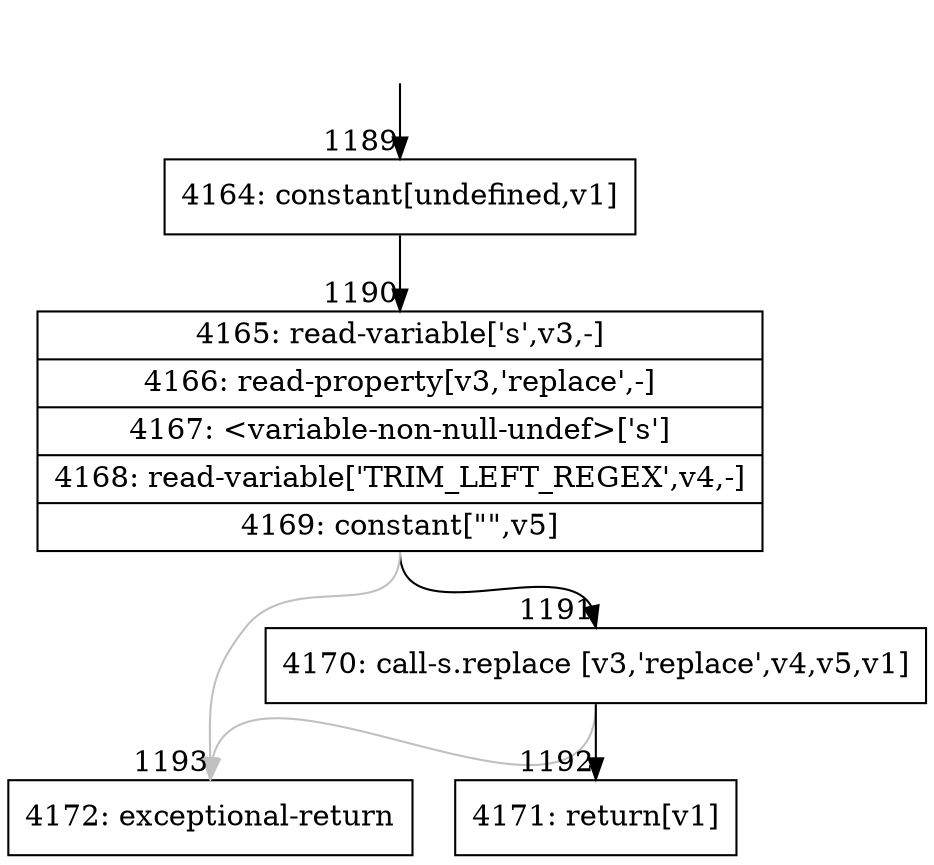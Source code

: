 digraph {
rankdir="TD"
BB_entry63[shape=none,label=""];
BB_entry63 -> BB1189 [tailport=s, headport=n, headlabel="    1189"]
BB1189 [shape=record label="{4164: constant[undefined,v1]}" ] 
BB1189 -> BB1190 [tailport=s, headport=n, headlabel="      1190"]
BB1190 [shape=record label="{4165: read-variable['s',v3,-]|4166: read-property[v3,'replace',-]|4167: \<variable-non-null-undef\>['s']|4168: read-variable['TRIM_LEFT_REGEX',v4,-]|4169: constant[\"\",v5]}" ] 
BB1190 -> BB1191 [tailport=s, headport=n, headlabel="      1191"]
BB1190 -> BB1193 [tailport=s, headport=n, color=gray, headlabel="      1193"]
BB1191 [shape=record label="{4170: call-s.replace [v3,'replace',v4,v5,v1]}" ] 
BB1191 -> BB1192 [tailport=s, headport=n, headlabel="      1192"]
BB1191 -> BB1193 [tailport=s, headport=n, color=gray]
BB1192 [shape=record label="{4171: return[v1]}" ] 
BB1193 [shape=record label="{4172: exceptional-return}" ] 
//#$~ 1883
}
